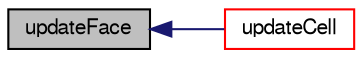 digraph "updateFace"
{
  bgcolor="transparent";
  edge [fontname="FreeSans",fontsize="10",labelfontname="FreeSans",labelfontsize="10"];
  node [fontname="FreeSans",fontsize="10",shape=record];
  rankdir="LR";
  Node174 [label="updateFace",height=0.2,width=0.4,color="black", fillcolor="grey75", style="filled", fontcolor="black"];
  Node174 -> Node175 [dir="back",color="midnightblue",fontsize="10",style="solid",fontname="FreeSans"];
  Node175 [label="updateCell",height=0.2,width=0.4,color="red",URL="$a22910.html#adf2ba92e647458af53e5f866e68867e5",tooltip="Influence of neighbouring face. "];
}
